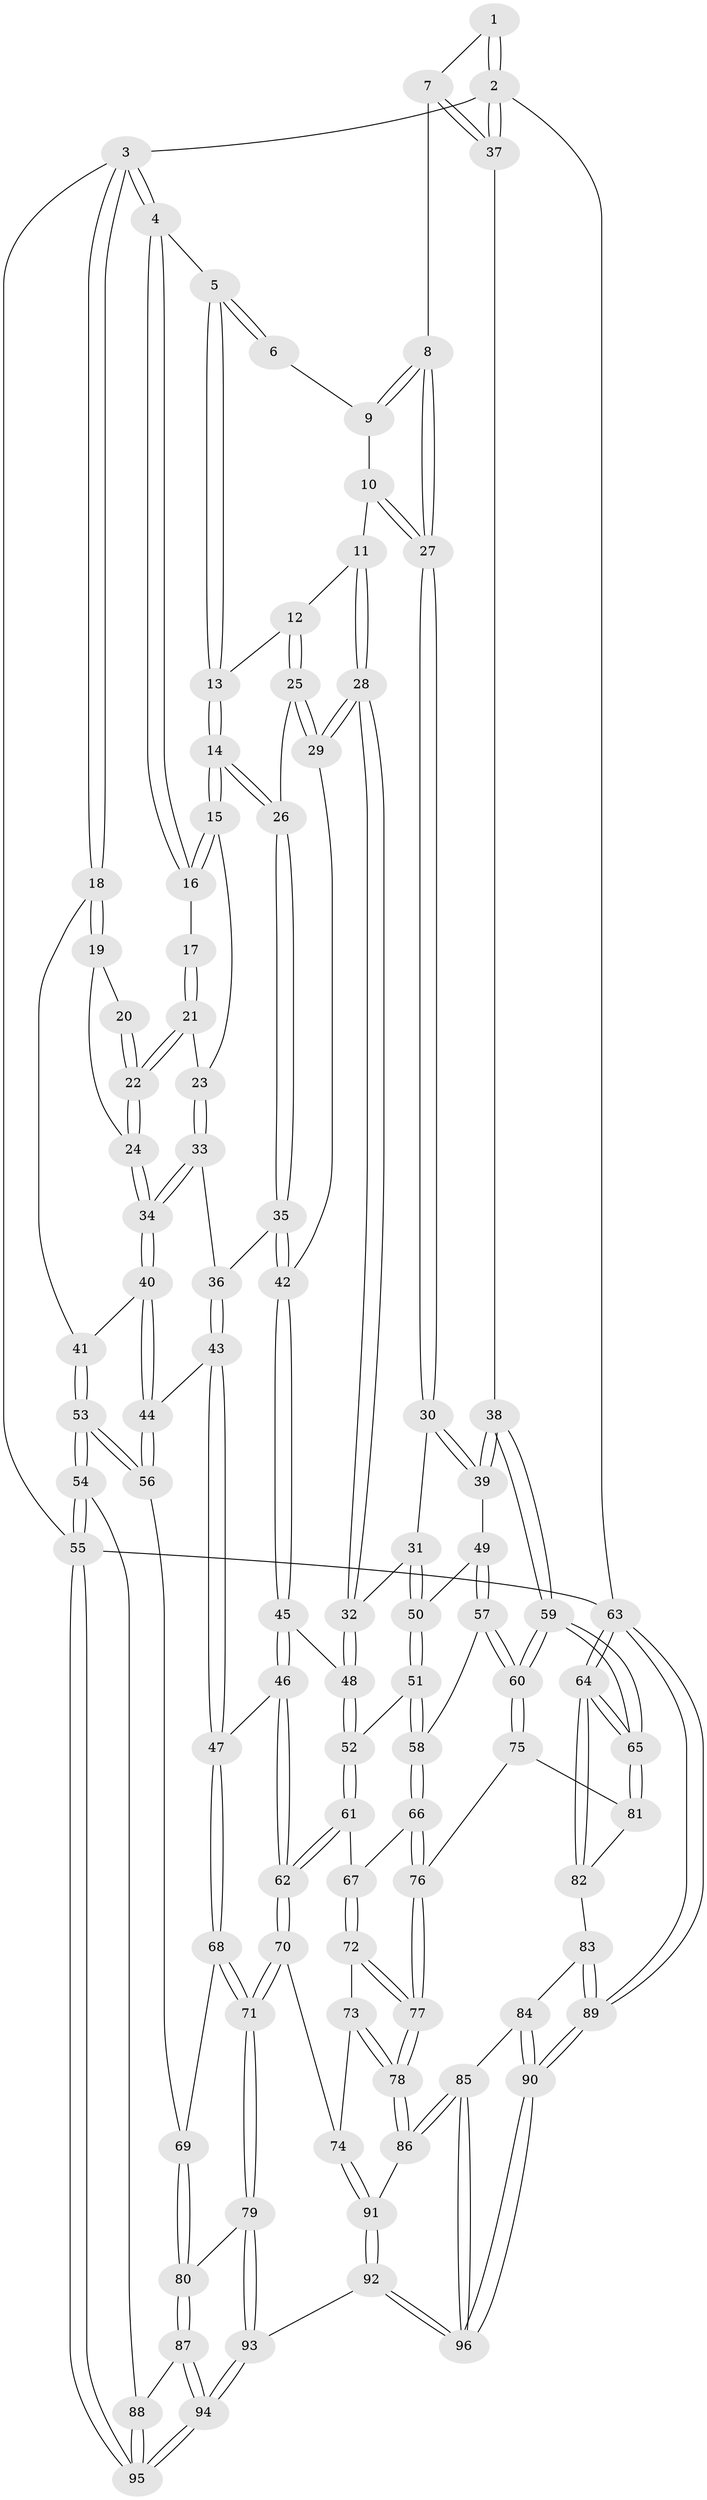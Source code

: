 // coarse degree distribution, {4: 0.25, 2: 0.10714285714285714, 1: 0.07142857142857142, 3: 0.14285714285714285, 5: 0.21428571428571427, 8: 0.03571428571428571, 6: 0.10714285714285714, 7: 0.07142857142857142}
// Generated by graph-tools (version 1.1) at 2025/06/03/04/25 22:06:01]
// undirected, 96 vertices, 237 edges
graph export_dot {
graph [start="1"]
  node [color=gray90,style=filled];
  1 [pos="+0.6849916136160523+0"];
  2 [pos="+1+0"];
  3 [pos="+0+0"];
  4 [pos="+0.42884071127860957+0"];
  5 [pos="+0.48259088230781916+0"];
  6 [pos="+0.6183384285378367+0"];
  7 [pos="+0.8967139028348967+0.22727050150848185"];
  8 [pos="+0.8840586586467597+0.23510883725312068"];
  9 [pos="+0.6754965329161996+0.015932139292925713"];
  10 [pos="+0.7092203685865565+0.2193809622576195"];
  11 [pos="+0.6770255927139811+0.23289864182270947"];
  12 [pos="+0.5937890651072696+0.22003691084091365"];
  13 [pos="+0.5406500591964434+0.16540107817449506"];
  14 [pos="+0.41701813391624837+0.29243618384264647"];
  15 [pos="+0.3649278432253702+0.24920766270193423"];
  16 [pos="+0.32667788678398096+0.062340341503130156"];
  17 [pos="+0.32093044616454774+0.06576848373436192"];
  18 [pos="+0+0"];
  19 [pos="+0.101501655951388+0.14227417916144725"];
  20 [pos="+0.22736606787120542+0.10994974210232761"];
  21 [pos="+0.24008424958144237+0.26771030035756394"];
  22 [pos="+0.22493739271989757+0.2710330738653905"];
  23 [pos="+0.3094841596095732+0.2726351928097914"];
  24 [pos="+0.1650275299287032+0.3063783951887603"];
  25 [pos="+0.5541982869860071+0.32904313820472"];
  26 [pos="+0.4287262001287307+0.3294340653687165"];
  27 [pos="+0.8717651744604544+0.24564843238996112"];
  28 [pos="+0.6554029340055413+0.42523365585979933"];
  29 [pos="+0.6047837155016361+0.39030694282776046"];
  30 [pos="+0.848618847523998+0.3282001282471699"];
  31 [pos="+0.6846115364023733+0.43689052216243895"];
  32 [pos="+0.6610649140871169+0.43411762608955223"];
  33 [pos="+0.286296653905094+0.35124217757307824"];
  34 [pos="+0.15314224837989815+0.35125576057963104"];
  35 [pos="+0.41456140749589143+0.3781363560860125"];
  36 [pos="+0.33198798249171896+0.3949076205442908"];
  37 [pos="+1+0.05455703402719688"];
  38 [pos="+1+0.4214308274605265"];
  39 [pos="+0.9135173699419967+0.48211703661459526"];
  40 [pos="+0.14550116175879088+0.36360430177232883"];
  41 [pos="+0+0.2846225606985483"];
  42 [pos="+0.43736373601683914+0.43584972157490537"];
  43 [pos="+0.193557658768498+0.5456955123773304"];
  44 [pos="+0.17684947360342315+0.5421199694985073"];
  45 [pos="+0.4431703414873229+0.4824920297295211"];
  46 [pos="+0.38038380803067073+0.5546144651282375"];
  47 [pos="+0.23771867175249656+0.5707103463096813"];
  48 [pos="+0.5818617398225275+0.5318956275627866"];
  49 [pos="+0.8978759949197336+0.5125926724452874"];
  50 [pos="+0.7315105181105036+0.4897201678032146"];
  51 [pos="+0.7433640694985983+0.5647232011501921"];
  52 [pos="+0.5863820763170274+0.598294670153781"];
  53 [pos="+0+0.6908342157662841"];
  54 [pos="+0+0.7177590779421567"];
  55 [pos="+0+1"];
  56 [pos="+0+0.6663490045779658"];
  57 [pos="+0.8929466180027184+0.6400147025467606"];
  58 [pos="+0.7967437414028777+0.681065810998606"];
  59 [pos="+1+0.8019259072962042"];
  60 [pos="+1+0.7988318641112738"];
  61 [pos="+0.5831534221690386+0.6426323785686214"];
  62 [pos="+0.47901582658139996+0.6908995828418525"];
  63 [pos="+1+1"];
  64 [pos="+1+1"];
  65 [pos="+1+0.8513175158161217"];
  66 [pos="+0.7967083390285776+0.6811040266548564"];
  67 [pos="+0.6089890460392685+0.6613063875613604"];
  68 [pos="+0.2660363394671974+0.6456972502715289"];
  69 [pos="+0.208783392360076+0.7856847144439599"];
  70 [pos="+0.41376252797472773+0.8126585916203785"];
  71 [pos="+0.41144294654122276+0.8135705140986343"];
  72 [pos="+0.6247672891851255+0.7683776265055378"];
  73 [pos="+0.6174981961181749+0.7905657898269745"];
  74 [pos="+0.505146483409681+0.8512845311333089"];
  75 [pos="+0.7986455210409162+0.7837477859056833"];
  76 [pos="+0.7848635357111033+0.7706356462620859"];
  77 [pos="+0.7721773268720682+0.7820927980282969"];
  78 [pos="+0.6992453930257031+0.892389633288507"];
  79 [pos="+0.3985410729490647+0.8274293304797636"];
  80 [pos="+0.2588272957795814+0.864427900768388"];
  81 [pos="+0.8398099021855949+0.8322756318241696"];
  82 [pos="+0.8445374741845244+0.8877927798792173"];
  83 [pos="+0.8297683083567874+0.9047416203599281"];
  84 [pos="+0.8196189707112712+0.9129836962720465"];
  85 [pos="+0.7199986621210661+0.9403821577653177"];
  86 [pos="+0.6968747013567392+0.9051964144088"];
  87 [pos="+0.24685604774896083+0.8782124193090051"];
  88 [pos="+0.1550212228312497+0.9122887707421676"];
  89 [pos="+1+1"];
  90 [pos="+0.9863960321421481+1"];
  91 [pos="+0.5698712644310119+0.924426814246893"];
  92 [pos="+0.5092677814429434+1"];
  93 [pos="+0.41238881210622635+1"];
  94 [pos="+0.32916734521071805+1"];
  95 [pos="+0.020599021731909632+1"];
  96 [pos="+0.7829161797627284+1"];
  1 -- 2;
  1 -- 2;
  1 -- 7;
  2 -- 3;
  2 -- 37;
  2 -- 37;
  2 -- 63;
  3 -- 4;
  3 -- 4;
  3 -- 18;
  3 -- 18;
  3 -- 55;
  4 -- 5;
  4 -- 16;
  4 -- 16;
  5 -- 6;
  5 -- 6;
  5 -- 13;
  5 -- 13;
  6 -- 9;
  7 -- 8;
  7 -- 37;
  7 -- 37;
  8 -- 9;
  8 -- 9;
  8 -- 27;
  8 -- 27;
  9 -- 10;
  10 -- 11;
  10 -- 27;
  10 -- 27;
  11 -- 12;
  11 -- 28;
  11 -- 28;
  12 -- 13;
  12 -- 25;
  12 -- 25;
  13 -- 14;
  13 -- 14;
  14 -- 15;
  14 -- 15;
  14 -- 26;
  14 -- 26;
  15 -- 16;
  15 -- 16;
  15 -- 23;
  16 -- 17;
  17 -- 21;
  17 -- 21;
  18 -- 19;
  18 -- 19;
  18 -- 41;
  19 -- 20;
  19 -- 24;
  20 -- 22;
  20 -- 22;
  21 -- 22;
  21 -- 22;
  21 -- 23;
  22 -- 24;
  22 -- 24;
  23 -- 33;
  23 -- 33;
  24 -- 34;
  24 -- 34;
  25 -- 26;
  25 -- 29;
  25 -- 29;
  26 -- 35;
  26 -- 35;
  27 -- 30;
  27 -- 30;
  28 -- 29;
  28 -- 29;
  28 -- 32;
  28 -- 32;
  29 -- 42;
  30 -- 31;
  30 -- 39;
  30 -- 39;
  31 -- 32;
  31 -- 50;
  31 -- 50;
  32 -- 48;
  32 -- 48;
  33 -- 34;
  33 -- 34;
  33 -- 36;
  34 -- 40;
  34 -- 40;
  35 -- 36;
  35 -- 42;
  35 -- 42;
  36 -- 43;
  36 -- 43;
  37 -- 38;
  38 -- 39;
  38 -- 39;
  38 -- 59;
  38 -- 59;
  39 -- 49;
  40 -- 41;
  40 -- 44;
  40 -- 44;
  41 -- 53;
  41 -- 53;
  42 -- 45;
  42 -- 45;
  43 -- 44;
  43 -- 47;
  43 -- 47;
  44 -- 56;
  44 -- 56;
  45 -- 46;
  45 -- 46;
  45 -- 48;
  46 -- 47;
  46 -- 62;
  46 -- 62;
  47 -- 68;
  47 -- 68;
  48 -- 52;
  48 -- 52;
  49 -- 50;
  49 -- 57;
  49 -- 57;
  50 -- 51;
  50 -- 51;
  51 -- 52;
  51 -- 58;
  51 -- 58;
  52 -- 61;
  52 -- 61;
  53 -- 54;
  53 -- 54;
  53 -- 56;
  53 -- 56;
  54 -- 55;
  54 -- 55;
  54 -- 88;
  55 -- 95;
  55 -- 95;
  55 -- 63;
  56 -- 69;
  57 -- 58;
  57 -- 60;
  57 -- 60;
  58 -- 66;
  58 -- 66;
  59 -- 60;
  59 -- 60;
  59 -- 65;
  59 -- 65;
  60 -- 75;
  60 -- 75;
  61 -- 62;
  61 -- 62;
  61 -- 67;
  62 -- 70;
  62 -- 70;
  63 -- 64;
  63 -- 64;
  63 -- 89;
  63 -- 89;
  64 -- 65;
  64 -- 65;
  64 -- 82;
  64 -- 82;
  65 -- 81;
  65 -- 81;
  66 -- 67;
  66 -- 76;
  66 -- 76;
  67 -- 72;
  67 -- 72;
  68 -- 69;
  68 -- 71;
  68 -- 71;
  69 -- 80;
  69 -- 80;
  70 -- 71;
  70 -- 71;
  70 -- 74;
  71 -- 79;
  71 -- 79;
  72 -- 73;
  72 -- 77;
  72 -- 77;
  73 -- 74;
  73 -- 78;
  73 -- 78;
  74 -- 91;
  74 -- 91;
  75 -- 76;
  75 -- 81;
  76 -- 77;
  76 -- 77;
  77 -- 78;
  77 -- 78;
  78 -- 86;
  78 -- 86;
  79 -- 80;
  79 -- 93;
  79 -- 93;
  80 -- 87;
  80 -- 87;
  81 -- 82;
  82 -- 83;
  83 -- 84;
  83 -- 89;
  83 -- 89;
  84 -- 85;
  84 -- 90;
  84 -- 90;
  85 -- 86;
  85 -- 86;
  85 -- 96;
  85 -- 96;
  86 -- 91;
  87 -- 88;
  87 -- 94;
  87 -- 94;
  88 -- 95;
  88 -- 95;
  89 -- 90;
  89 -- 90;
  90 -- 96;
  90 -- 96;
  91 -- 92;
  91 -- 92;
  92 -- 93;
  92 -- 96;
  92 -- 96;
  93 -- 94;
  93 -- 94;
  94 -- 95;
  94 -- 95;
}
